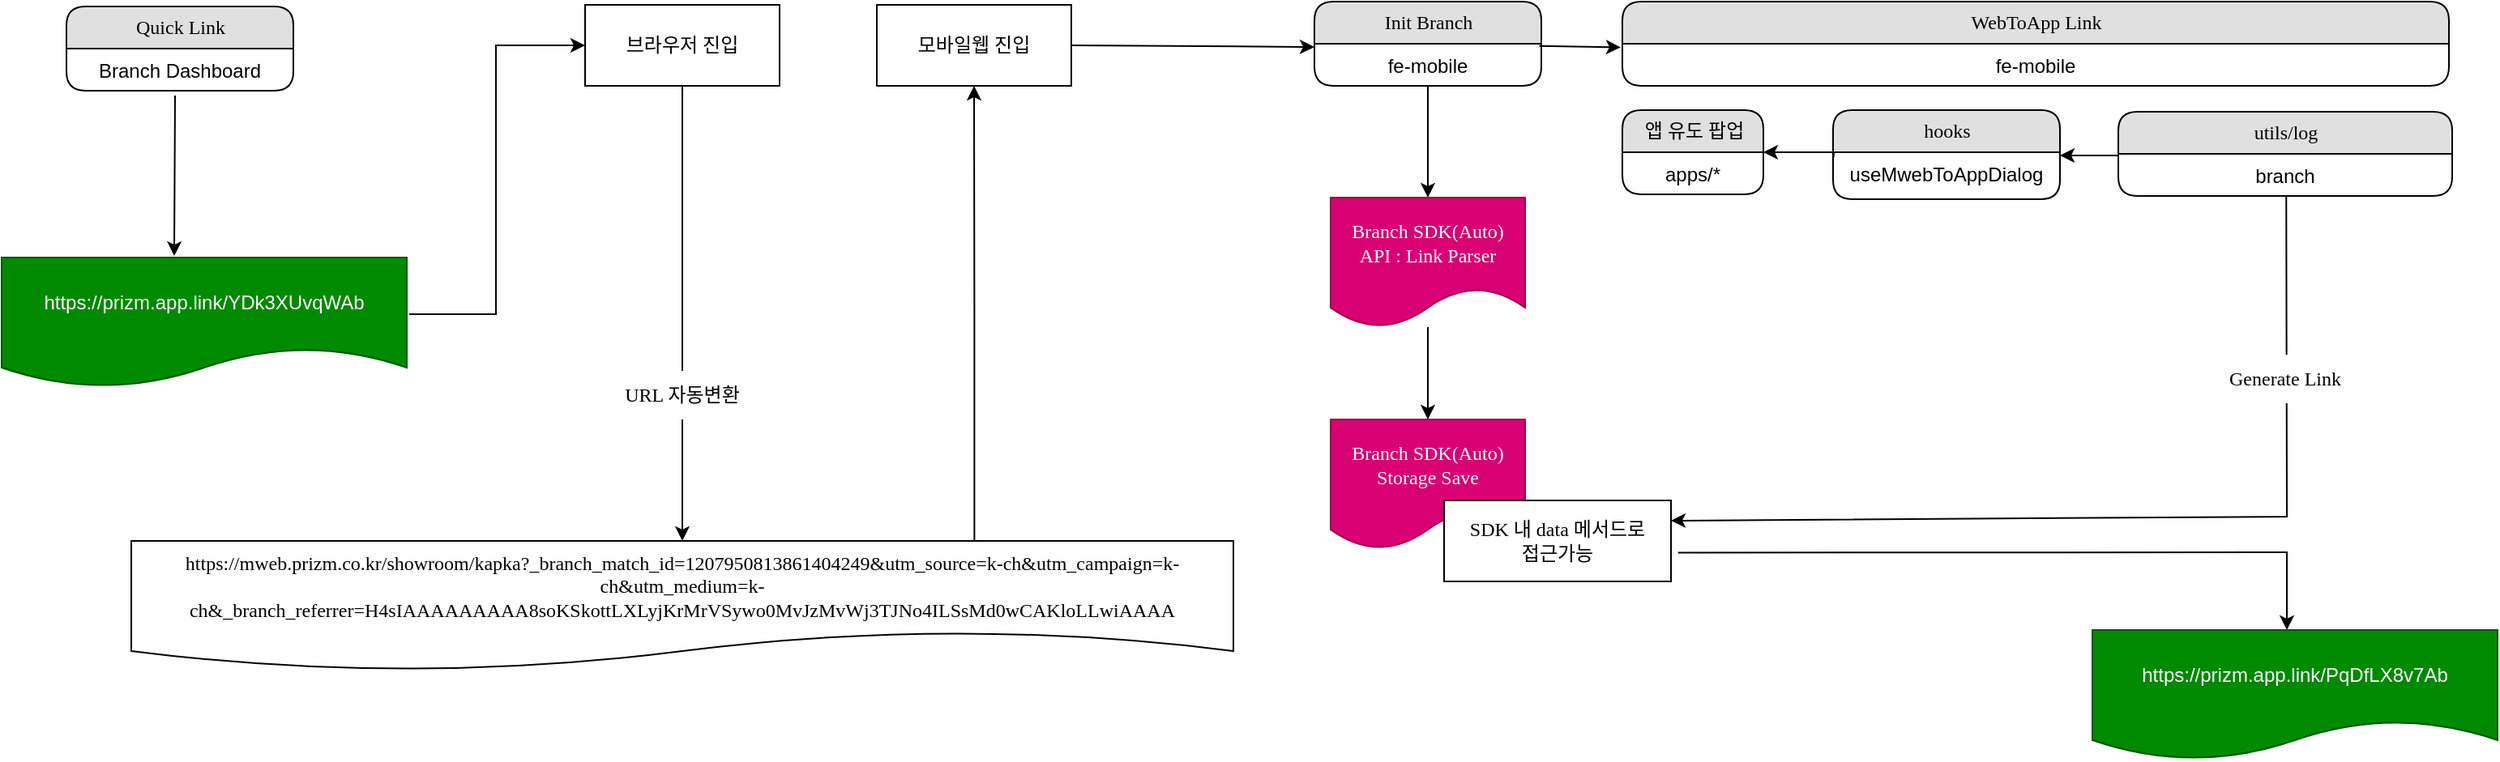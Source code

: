 <mxfile version="21.6.2" type="github">
  <diagram name="Page-1" id="52a04d89-c75d-2922-d76d-85b35f80e030">
    <mxGraphModel dx="2018" dy="1131" grid="1" gridSize="10" guides="1" tooltips="1" connect="1" arrows="1" fold="1" page="1" pageScale="1" pageWidth="1100" pageHeight="850" background="none" math="0" shadow="0">
      <root>
        <mxCell id="0" />
        <mxCell id="1" parent="0" />
        <mxCell id="gH7rjEzT-3DNNFHSMBgZ-24" value="" style="edgeStyle=orthogonalEdgeStyle;rounded=0;orthogonalLoop=1;jettySize=auto;html=1;" edge="1" parent="1" source="17472293e6e8944d-30" target="gH7rjEzT-3DNNFHSMBgZ-23">
          <mxGeometry relative="1" as="geometry" />
        </mxCell>
        <mxCell id="17472293e6e8944d-30" value="브라우저 진입" style="whiteSpace=wrap;html=1;rounded=0;shadow=0;comic=0;labelBackgroundColor=none;strokeWidth=1;fontFamily=Verdana;fontSize=12;align=center;" parent="1" vertex="1">
          <mxGeometry x="380" y="54" width="120" height="50" as="geometry" />
        </mxCell>
        <mxCell id="degMfgPpI1O1PvxIHG5i-1" value="앱 유도 팝업" style="swimlane;html=1;fontStyle=0;childLayout=stackLayout;horizontal=1;startSize=26;fillColor=#e0e0e0;horizontalStack=0;resizeParent=1;resizeLast=0;collapsible=1;marginBottom=0;swimlaneFillColor=#ffffff;align=center;rounded=1;shadow=0;comic=0;labelBackgroundColor=none;strokeWidth=1;fontFamily=Verdana;fontSize=12" parent="1" vertex="1">
          <mxGeometry x="1020" y="119" width="87" height="52" as="geometry" />
        </mxCell>
        <mxCell id="degMfgPpI1O1PvxIHG5i-2" value="apps/*" style="text;html=1;strokeColor=none;fillColor=none;spacingLeft=4;spacingRight=4;whiteSpace=wrap;overflow=hidden;rotatable=0;points=[[0,0.5],[1,0.5]];portConstraint=eastwest;align=center;" parent="degMfgPpI1O1PvxIHG5i-1" vertex="1">
          <mxGeometry y="26" width="87" height="26" as="geometry" />
        </mxCell>
        <mxCell id="degMfgPpI1O1PvxIHG5i-5" value="hooks" style="swimlane;html=1;fontStyle=0;childLayout=stackLayout;horizontal=1;startSize=26;fillColor=#e0e0e0;horizontalStack=0;resizeParent=1;resizeLast=0;collapsible=1;marginBottom=0;swimlaneFillColor=#ffffff;align=center;rounded=1;shadow=0;comic=0;labelBackgroundColor=none;strokeWidth=1;fontFamily=Verdana;fontSize=12" parent="1" vertex="1">
          <mxGeometry x="1150" y="119" width="140" height="55" as="geometry" />
        </mxCell>
        <mxCell id="degMfgPpI1O1PvxIHG5i-6" value="useMwebToAppDialog" style="text;html=1;strokeColor=none;fillColor=none;spacingLeft=4;spacingRight=4;whiteSpace=wrap;overflow=hidden;rotatable=0;points=[[0,0.5],[1,0.5]];portConstraint=eastwest;align=center;" parent="degMfgPpI1O1PvxIHG5i-5" vertex="1">
          <mxGeometry y="26" width="140" height="24" as="geometry" />
        </mxCell>
        <mxCell id="degMfgPpI1O1PvxIHG5i-10" value="utils/log" style="swimlane;html=1;fontStyle=0;childLayout=stackLayout;horizontal=1;startSize=26;fillColor=#e0e0e0;horizontalStack=0;resizeParent=1;resizeLast=0;collapsible=1;marginBottom=0;swimlaneFillColor=#ffffff;align=center;rounded=1;shadow=0;comic=0;labelBackgroundColor=none;strokeWidth=1;fontFamily=Verdana;fontSize=12" parent="1" vertex="1">
          <mxGeometry x="1326" y="120" width="206" height="52" as="geometry" />
        </mxCell>
        <mxCell id="degMfgPpI1O1PvxIHG5i-11" value="branch" style="text;html=1;strokeColor=none;fillColor=none;spacingLeft=4;spacingRight=4;whiteSpace=wrap;overflow=hidden;rotatable=0;points=[[0,0.5],[1,0.5]];portConstraint=eastwest;align=center;" parent="degMfgPpI1O1PvxIHG5i-10" vertex="1">
          <mxGeometry y="26" width="206" height="26" as="geometry" />
        </mxCell>
        <mxCell id="degMfgPpI1O1PvxIHG5i-13" value="" style="edgeStyle=orthogonalEdgeStyle;rounded=0;orthogonalLoop=1;jettySize=auto;html=1;entryX=1;entryY=0.5;entryDx=0;entryDy=0;" parent="1" edge="1" target="degMfgPpI1O1PvxIHG5i-5">
          <mxGeometry relative="1" as="geometry">
            <mxPoint x="1326" y="147" as="sourcePoint" />
            <mxPoint x="1300" y="143" as="targetPoint" />
          </mxGeometry>
        </mxCell>
        <mxCell id="degMfgPpI1O1PvxIHG5i-20" value="" style="edgeStyle=orthogonalEdgeStyle;rounded=0;orthogonalLoop=1;jettySize=auto;html=1;entryX=1;entryY=0.5;entryDx=0;entryDy=0;exitX=0.003;exitY=0;exitDx=0;exitDy=0;exitPerimeter=0;" parent="1" source="degMfgPpI1O1PvxIHG5i-6" target="degMfgPpI1O1PvxIHG5i-1" edge="1">
          <mxGeometry relative="1" as="geometry">
            <mxPoint x="1247" y="195" as="sourcePoint" />
            <mxPoint x="798.96" y="277.2" as="targetPoint" />
            <Array as="points">
              <mxPoint x="1150" y="146" />
              <mxPoint x="1150" y="145" />
            </Array>
          </mxGeometry>
        </mxCell>
        <mxCell id="gH7rjEzT-3DNNFHSMBgZ-7" value="Quick Link" style="swimlane;html=1;fontStyle=0;childLayout=stackLayout;horizontal=1;startSize=26;fillColor=#e0e0e0;horizontalStack=0;resizeParent=1;resizeLast=0;collapsible=1;marginBottom=0;swimlaneFillColor=#ffffff;align=center;rounded=1;shadow=0;comic=0;labelBackgroundColor=none;strokeWidth=1;fontFamily=Verdana;fontSize=12" vertex="1" parent="1">
          <mxGeometry x="60" y="55" width="140" height="52" as="geometry" />
        </mxCell>
        <mxCell id="gH7rjEzT-3DNNFHSMBgZ-8" value="Branch Dashboard" style="text;html=1;strokeColor=none;fillColor=none;spacingLeft=4;spacingRight=4;whiteSpace=wrap;overflow=hidden;rotatable=0;points=[[0,0.5],[1,0.5]];portConstraint=eastwest;align=center;" vertex="1" parent="gH7rjEzT-3DNNFHSMBgZ-7">
          <mxGeometry y="26" width="140" height="26" as="geometry" />
        </mxCell>
        <mxCell id="gH7rjEzT-3DNNFHSMBgZ-11" value="WebToApp Link" style="swimlane;html=1;fontStyle=0;childLayout=stackLayout;horizontal=1;startSize=26;fillColor=#e0e0e0;horizontalStack=0;resizeParent=1;resizeLast=0;collapsible=1;marginBottom=0;swimlaneFillColor=#ffffff;align=center;rounded=1;shadow=0;comic=0;labelBackgroundColor=none;strokeWidth=1;fontFamily=Verdana;fontSize=12" vertex="1" parent="1">
          <mxGeometry x="1020" y="52" width="510" height="52" as="geometry" />
        </mxCell>
        <mxCell id="gH7rjEzT-3DNNFHSMBgZ-12" value="fe-mobile" style="text;html=1;strokeColor=none;fillColor=none;spacingLeft=4;spacingRight=4;whiteSpace=wrap;overflow=hidden;rotatable=0;points=[[0,0.5],[1,0.5]];portConstraint=eastwest;align=center;" vertex="1" parent="gH7rjEzT-3DNNFHSMBgZ-11">
          <mxGeometry y="26" width="510" height="26" as="geometry" />
        </mxCell>
        <mxCell id="gH7rjEzT-3DNNFHSMBgZ-13" value="" style="edgeStyle=orthogonalEdgeStyle;rounded=0;orthogonalLoop=1;jettySize=auto;html=1;exitX=1.006;exitY=0.438;exitDx=0;exitDy=0;exitPerimeter=0;entryX=0;entryY=0.5;entryDx=0;entryDy=0;" edge="1" parent="1" source="gH7rjEzT-3DNNFHSMBgZ-16" target="17472293e6e8944d-30">
          <mxGeometry relative="1" as="geometry">
            <mxPoint x="410" y="89" as="sourcePoint" />
            <mxPoint x="280" y="80" as="targetPoint" />
          </mxGeometry>
        </mxCell>
        <mxCell id="gH7rjEzT-3DNNFHSMBgZ-16" value="https://prizm.app.link/YDk3XUvqWAb" style="shape=document;whiteSpace=wrap;html=1;boundedLbl=1;fillColor=#008a00;fontColor=#ffffff;strokeColor=#005700;" vertex="1" parent="1">
          <mxGeometry x="20" y="210" width="250" height="80" as="geometry" />
        </mxCell>
        <mxCell id="gH7rjEzT-3DNNFHSMBgZ-17" value="" style="edgeStyle=orthogonalEdgeStyle;rounded=0;orthogonalLoop=1;jettySize=auto;html=1;entryX=0.398;entryY=-0.012;entryDx=0;entryDy=0;entryPerimeter=0;" edge="1" parent="1">
          <mxGeometry relative="1" as="geometry">
            <mxPoint x="127" y="110" as="sourcePoint" />
            <mxPoint x="126.5" y="209.04" as="targetPoint" />
            <Array as="points">
              <mxPoint x="127" y="111" />
              <mxPoint x="127" y="159" />
            </Array>
          </mxGeometry>
        </mxCell>
        <mxCell id="gH7rjEzT-3DNNFHSMBgZ-21" value="" style="edgeStyle=orthogonalEdgeStyle;rounded=0;orthogonalLoop=1;jettySize=auto;html=1;" edge="1" parent="1" source="gH7rjEzT-3DNNFHSMBgZ-18" target="gH7rjEzT-3DNNFHSMBgZ-20">
          <mxGeometry relative="1" as="geometry" />
        </mxCell>
        <mxCell id="gH7rjEzT-3DNNFHSMBgZ-18" value="Init Branch" style="swimlane;html=1;fontStyle=0;childLayout=stackLayout;horizontal=1;startSize=26;fillColor=#e0e0e0;horizontalStack=0;resizeParent=1;resizeLast=0;collapsible=1;marginBottom=0;swimlaneFillColor=#ffffff;align=center;rounded=1;shadow=0;comic=0;labelBackgroundColor=none;strokeWidth=1;fontFamily=Verdana;fontSize=12" vertex="1" parent="1">
          <mxGeometry x="830" y="52" width="140" height="52" as="geometry" />
        </mxCell>
        <mxCell id="gH7rjEzT-3DNNFHSMBgZ-19" value="fe-mobile" style="text;html=1;strokeColor=none;fillColor=none;spacingLeft=4;spacingRight=4;whiteSpace=wrap;overflow=hidden;rotatable=0;points=[[0,0.5],[1,0.5]];portConstraint=eastwest;align=center;" vertex="1" parent="gH7rjEzT-3DNNFHSMBgZ-18">
          <mxGeometry y="26" width="140" height="26" as="geometry" />
        </mxCell>
        <mxCell id="gH7rjEzT-3DNNFHSMBgZ-31" value="" style="edgeStyle=orthogonalEdgeStyle;rounded=0;orthogonalLoop=1;jettySize=auto;html=1;" edge="1" parent="1" source="gH7rjEzT-3DNNFHSMBgZ-20" target="gH7rjEzT-3DNNFHSMBgZ-30">
          <mxGeometry relative="1" as="geometry" />
        </mxCell>
        <mxCell id="gH7rjEzT-3DNNFHSMBgZ-20" value="Branch SDK(Auto)&lt;br&gt;API : Link Parser" style="shape=document;whiteSpace=wrap;html=1;boundedLbl=1;fontFamily=Verdana;fillColor=#d80073;fontStyle=0;startSize=26;swimlaneFillColor=#ffffff;rounded=1;shadow=0;comic=0;labelBackgroundColor=none;strokeWidth=1;fontColor=#ffffff;strokeColor=#A50040;" vertex="1" parent="1">
          <mxGeometry x="840" y="173" width="120" height="80" as="geometry" />
        </mxCell>
        <mxCell id="gH7rjEzT-3DNNFHSMBgZ-22" value="모바일웹 진입" style="whiteSpace=wrap;html=1;rounded=0;shadow=0;comic=0;labelBackgroundColor=none;strokeWidth=1;fontFamily=Verdana;fontSize=12;align=center;" vertex="1" parent="1">
          <mxGeometry x="560" y="54" width="120" height="50" as="geometry" />
        </mxCell>
        <mxCell id="gH7rjEzT-3DNNFHSMBgZ-23" value="https://mweb.prizm.co.kr/showroom/kapka?_branch_match_id=1207950813861404249&amp;amp;utm_source=k-ch&amp;amp;utm_campaign=k-ch&amp;amp;utm_medium=k-ch&amp;amp;_branch_referrer=H4sIAAAAAAAAA8soKSkottLXLyjKrMrVSywo0MvJzMvWj3TJNo4ILSsMd0wCAKloLLwiAAAA" style="shape=document;whiteSpace=wrap;html=1;boundedLbl=1;fontFamily=Verdana;rounded=0;shadow=0;comic=0;labelBackgroundColor=none;strokeWidth=1;" vertex="1" parent="1">
          <mxGeometry x="100" y="385" width="680" height="80" as="geometry" />
        </mxCell>
        <mxCell id="gH7rjEzT-3DNNFHSMBgZ-26" value="URL 자동변환" style="whiteSpace=wrap;html=1;rounded=0;shadow=0;comic=0;labelBackgroundColor=none;strokeWidth=1;fontFamily=Verdana;fontSize=12;align=center;strokeColor=none;" vertex="1" parent="1">
          <mxGeometry x="380" y="280" width="120" height="30" as="geometry" />
        </mxCell>
        <mxCell id="gH7rjEzT-3DNNFHSMBgZ-27" value="" style="edgeStyle=orthogonalEdgeStyle;rounded=0;orthogonalLoop=1;jettySize=auto;html=1;exitX=0.765;exitY=0;exitDx=0;exitDy=0;exitPerimeter=0;entryX=0.5;entryY=1;entryDx=0;entryDy=0;" edge="1" parent="1" source="gH7rjEzT-3DNNFHSMBgZ-23" target="gH7rjEzT-3DNNFHSMBgZ-22">
          <mxGeometry relative="1" as="geometry">
            <mxPoint x="450" y="114" as="sourcePoint" />
            <mxPoint x="450" y="395" as="targetPoint" />
          </mxGeometry>
        </mxCell>
        <mxCell id="gH7rjEzT-3DNNFHSMBgZ-29" value="" style="endArrow=classic;html=1;rounded=0;exitX=1;exitY=0.5;exitDx=0;exitDy=0;entryX=0;entryY=0.077;entryDx=0;entryDy=0;entryPerimeter=0;" edge="1" parent="1" source="gH7rjEzT-3DNNFHSMBgZ-22" target="gH7rjEzT-3DNNFHSMBgZ-19">
          <mxGeometry width="50" height="50" relative="1" as="geometry">
            <mxPoint x="650" y="620" as="sourcePoint" />
            <mxPoint x="700" y="570" as="targetPoint" />
          </mxGeometry>
        </mxCell>
        <mxCell id="gH7rjEzT-3DNNFHSMBgZ-30" value="Branch SDK(Auto)&lt;br&gt;Storage Save" style="shape=document;whiteSpace=wrap;html=1;boundedLbl=1;fontFamily=Verdana;fillColor=#d80073;fontStyle=0;startSize=26;swimlaneFillColor=#ffffff;rounded=1;shadow=0;comic=0;labelBackgroundColor=none;strokeWidth=1;fontColor=#ffffff;strokeColor=#A50040;" vertex="1" parent="1">
          <mxGeometry x="840" y="310" width="120" height="80" as="geometry" />
        </mxCell>
        <mxCell id="gH7rjEzT-3DNNFHSMBgZ-32" value="SDK 내 data 메서드로&lt;br&gt;접근가능" style="whiteSpace=wrap;html=1;rounded=0;shadow=0;comic=0;labelBackgroundColor=none;strokeWidth=1;fontFamily=Verdana;fontSize=12;align=center;" vertex="1" parent="1">
          <mxGeometry x="910" y="360" width="140" height="50" as="geometry" />
        </mxCell>
        <mxCell id="gH7rjEzT-3DNNFHSMBgZ-33" value="" style="endArrow=classic;html=1;rounded=0;exitX=0.991;exitY=0.054;exitDx=0;exitDy=0;entryX=-0.002;entryY=0.085;entryDx=0;entryDy=0;entryPerimeter=0;exitPerimeter=0;" edge="1" parent="1" source="gH7rjEzT-3DNNFHSMBgZ-19" target="gH7rjEzT-3DNNFHSMBgZ-12">
          <mxGeometry width="50" height="50" relative="1" as="geometry">
            <mxPoint x="690" y="89" as="sourcePoint" />
            <mxPoint x="840" y="90" as="targetPoint" />
          </mxGeometry>
        </mxCell>
        <mxCell id="gH7rjEzT-3DNNFHSMBgZ-34" value="" style="endArrow=classic;html=1;rounded=0;exitX=0.503;exitY=1.008;exitDx=0;exitDy=0;entryX=1;entryY=0.25;entryDx=0;entryDy=0;exitPerimeter=0;" edge="1" parent="1" source="degMfgPpI1O1PvxIHG5i-11" target="gH7rjEzT-3DNNFHSMBgZ-32">
          <mxGeometry width="50" height="50" relative="1" as="geometry">
            <mxPoint x="1382" y="390" as="sourcePoint" />
            <mxPoint x="1532" y="391" as="targetPoint" />
            <Array as="points">
              <mxPoint x="1430" y="370" />
            </Array>
          </mxGeometry>
        </mxCell>
        <mxCell id="gH7rjEzT-3DNNFHSMBgZ-35" value="" style="endArrow=classic;html=1;rounded=0;exitX=1.031;exitY=0.644;exitDx=0;exitDy=0;exitPerimeter=0;" edge="1" parent="1" source="gH7rjEzT-3DNNFHSMBgZ-32">
          <mxGeometry width="50" height="50" relative="1" as="geometry">
            <mxPoint x="1465" y="450" as="sourcePoint" />
            <mxPoint x="1430" y="440" as="targetPoint" />
            <Array as="points">
              <mxPoint x="1430" y="392" />
            </Array>
          </mxGeometry>
        </mxCell>
        <mxCell id="gH7rjEzT-3DNNFHSMBgZ-37" value="https://prizm.app.link/PqDfLX8v7Ab" style="shape=document;whiteSpace=wrap;html=1;boundedLbl=1;fillColor=#008a00;fontColor=#ffffff;strokeColor=#005700;" vertex="1" parent="1">
          <mxGeometry x="1310" y="440" width="250" height="80" as="geometry" />
        </mxCell>
        <mxCell id="gH7rjEzT-3DNNFHSMBgZ-38" value="Generate Link" style="whiteSpace=wrap;html=1;rounded=0;shadow=0;comic=0;labelBackgroundColor=none;strokeWidth=1;fontFamily=Verdana;fontSize=12;align=center;strokeColor=none;" vertex="1" parent="1">
          <mxGeometry x="1369" y="270" width="120" height="30" as="geometry" />
        </mxCell>
      </root>
    </mxGraphModel>
  </diagram>
</mxfile>
